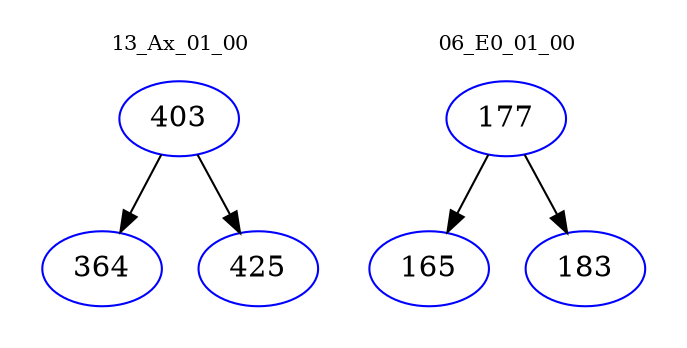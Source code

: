 digraph{
subgraph cluster_0 {
color = white
label = "13_Ax_01_00";
fontsize=10;
T0_403 [label="403", color="blue"]
T0_403 -> T0_364 [color="black"]
T0_364 [label="364", color="blue"]
T0_403 -> T0_425 [color="black"]
T0_425 [label="425", color="blue"]
}
subgraph cluster_1 {
color = white
label = "06_E0_01_00";
fontsize=10;
T1_177 [label="177", color="blue"]
T1_177 -> T1_165 [color="black"]
T1_165 [label="165", color="blue"]
T1_177 -> T1_183 [color="black"]
T1_183 [label="183", color="blue"]
}
}
